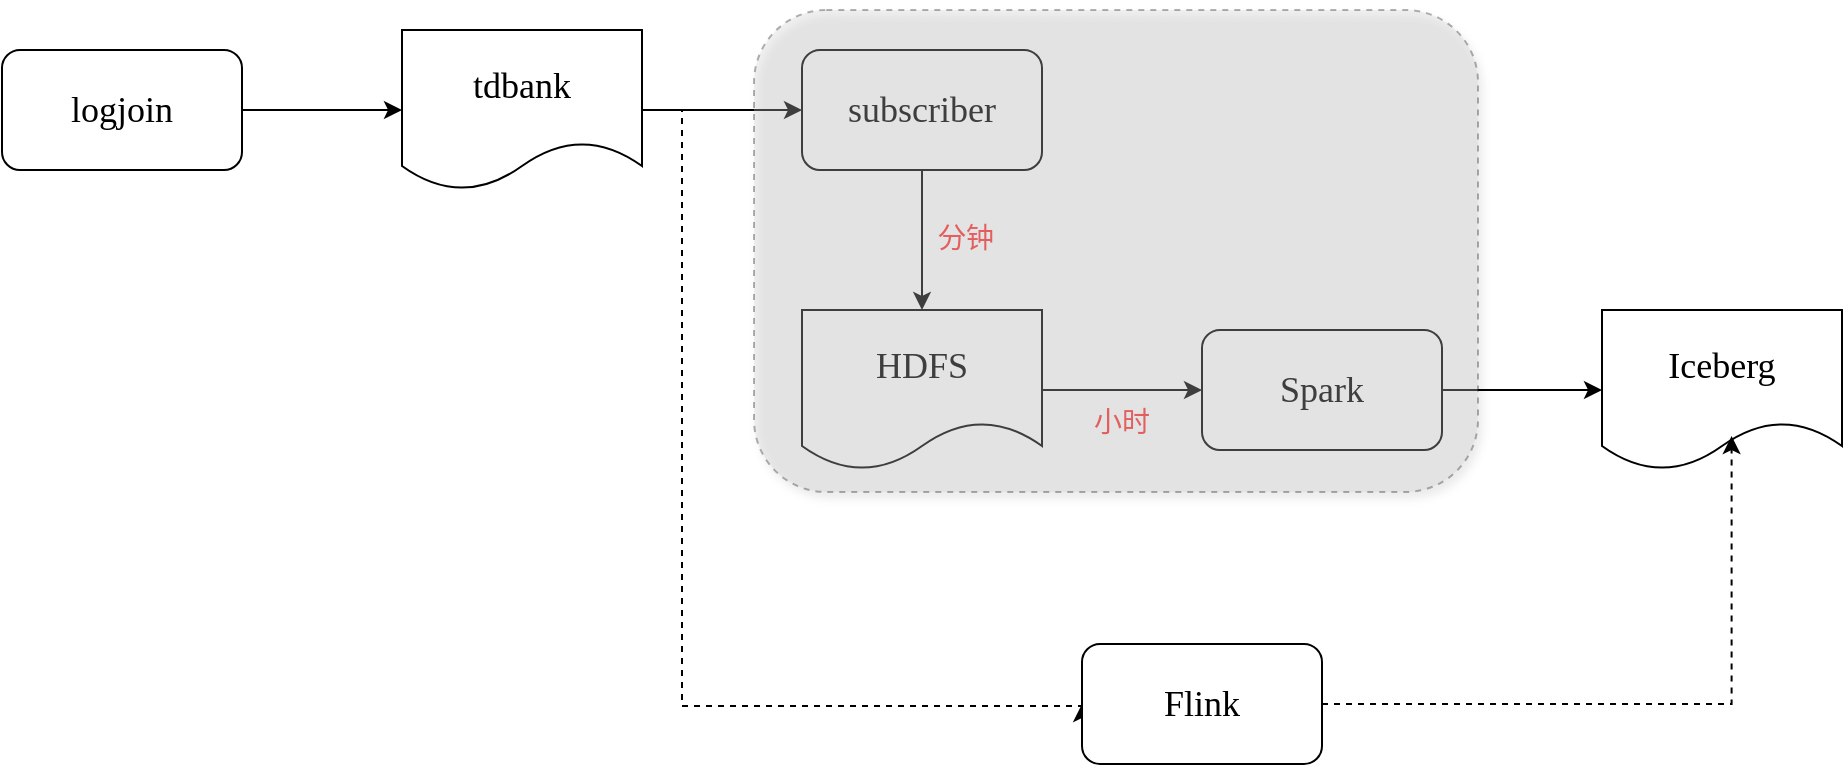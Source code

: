 <mxfile version="20.2.6" type="github">
  <diagram id="C5RBs43oDa-KdzZeNtuy" name="Page-1">
    <mxGraphModel dx="1550" dy="920" grid="0" gridSize="10" guides="1" tooltips="1" connect="1" arrows="1" fold="1" page="0" pageScale="1" pageWidth="827" pageHeight="1169" background="#ffffff" math="0" shadow="0">
      <root>
        <mxCell id="WIyWlLk6GJQsqaUBKTNV-0" />
        <mxCell id="WIyWlLk6GJQsqaUBKTNV-1" parent="WIyWlLk6GJQsqaUBKTNV-0" />
        <mxCell id="4zq6Z9hvfX1dXGgdnzub-2" value="" style="edgeStyle=orthogonalEdgeStyle;rounded=0;orthogonalLoop=1;jettySize=auto;html=1;fontFamily=Verdana;fontSize=18;" edge="1" parent="WIyWlLk6GJQsqaUBKTNV-1" source="4zq6Z9hvfX1dXGgdnzub-0" target="4zq6Z9hvfX1dXGgdnzub-1">
          <mxGeometry relative="1" as="geometry" />
        </mxCell>
        <mxCell id="4zq6Z9hvfX1dXGgdnzub-0" value="&lt;font face=&quot;Verdana&quot; style=&quot;font-size: 18px;&quot;&gt;logjoin&lt;/font&gt;" style="rounded=1;whiteSpace=wrap;html=1;" vertex="1" parent="WIyWlLk6GJQsqaUBKTNV-1">
          <mxGeometry x="46" y="384" width="120" height="60" as="geometry" />
        </mxCell>
        <mxCell id="4zq6Z9hvfX1dXGgdnzub-4" value="" style="edgeStyle=orthogonalEdgeStyle;rounded=0;orthogonalLoop=1;jettySize=auto;html=1;fontFamily=Verdana;fontSize=18;" edge="1" parent="WIyWlLk6GJQsqaUBKTNV-1" source="4zq6Z9hvfX1dXGgdnzub-1" target="4zq6Z9hvfX1dXGgdnzub-3">
          <mxGeometry relative="1" as="geometry" />
        </mxCell>
        <mxCell id="4zq6Z9hvfX1dXGgdnzub-18" style="edgeStyle=orthogonalEdgeStyle;rounded=0;orthogonalLoop=1;jettySize=auto;html=1;entryX=0;entryY=0.5;entryDx=0;entryDy=0;fontFamily=Times New Roman;fontSize=14;fontColor=#FF3333;dashed=1;" edge="1" parent="WIyWlLk6GJQsqaUBKTNV-1" source="4zq6Z9hvfX1dXGgdnzub-1" target="4zq6Z9hvfX1dXGgdnzub-16">
          <mxGeometry relative="1" as="geometry">
            <Array as="points">
              <mxPoint x="386" y="414" />
              <mxPoint x="386" y="712" />
            </Array>
          </mxGeometry>
        </mxCell>
        <mxCell id="4zq6Z9hvfX1dXGgdnzub-1" value="&lt;span style=&quot;font-family: Verdana; font-size: 18px;&quot;&gt;tdbank&lt;/span&gt;" style="shape=document;whiteSpace=wrap;html=1;boundedLbl=1;rounded=1;" vertex="1" parent="WIyWlLk6GJQsqaUBKTNV-1">
          <mxGeometry x="246" y="374" width="120" height="80" as="geometry" />
        </mxCell>
        <mxCell id="4zq6Z9hvfX1dXGgdnzub-8" value="" style="edgeStyle=orthogonalEdgeStyle;rounded=0;orthogonalLoop=1;jettySize=auto;html=1;fontFamily=Verdana;fontSize=18;" edge="1" parent="WIyWlLk6GJQsqaUBKTNV-1" source="4zq6Z9hvfX1dXGgdnzub-3" target="4zq6Z9hvfX1dXGgdnzub-7">
          <mxGeometry relative="1" as="geometry" />
        </mxCell>
        <mxCell id="4zq6Z9hvfX1dXGgdnzub-3" value="&lt;font face=&quot;Verdana&quot;&gt;&lt;span style=&quot;font-size: 18px;&quot;&gt;subscriber&lt;/span&gt;&lt;/font&gt;" style="whiteSpace=wrap;html=1;rounded=1;" vertex="1" parent="WIyWlLk6GJQsqaUBKTNV-1">
          <mxGeometry x="446" y="384" width="120" height="60" as="geometry" />
        </mxCell>
        <mxCell id="4zq6Z9hvfX1dXGgdnzub-10" value="" style="edgeStyle=orthogonalEdgeStyle;rounded=0;orthogonalLoop=1;jettySize=auto;html=1;fontFamily=Verdana;fontSize=18;" edge="1" parent="WIyWlLk6GJQsqaUBKTNV-1" source="4zq6Z9hvfX1dXGgdnzub-7" target="4zq6Z9hvfX1dXGgdnzub-9">
          <mxGeometry relative="1" as="geometry" />
        </mxCell>
        <mxCell id="4zq6Z9hvfX1dXGgdnzub-7" value="&lt;span style=&quot;font-family: Verdana; font-size: 18px;&quot;&gt;HDFS&lt;/span&gt;" style="shape=document;whiteSpace=wrap;html=1;boundedLbl=1;rounded=1;" vertex="1" parent="WIyWlLk6GJQsqaUBKTNV-1">
          <mxGeometry x="446" y="514" width="120" height="80" as="geometry" />
        </mxCell>
        <mxCell id="4zq6Z9hvfX1dXGgdnzub-12" value="" style="edgeStyle=orthogonalEdgeStyle;rounded=0;orthogonalLoop=1;jettySize=auto;html=1;fontFamily=Verdana;fontSize=18;" edge="1" parent="WIyWlLk6GJQsqaUBKTNV-1" source="4zq6Z9hvfX1dXGgdnzub-9" target="4zq6Z9hvfX1dXGgdnzub-11">
          <mxGeometry relative="1" as="geometry" />
        </mxCell>
        <mxCell id="4zq6Z9hvfX1dXGgdnzub-9" value="&lt;font face=&quot;Verdana&quot;&gt;&lt;span style=&quot;font-size: 18px;&quot;&gt;Spark&lt;/span&gt;&lt;/font&gt;" style="whiteSpace=wrap;html=1;rounded=1;" vertex="1" parent="WIyWlLk6GJQsqaUBKTNV-1">
          <mxGeometry x="646" y="524" width="120" height="60" as="geometry" />
        </mxCell>
        <mxCell id="4zq6Z9hvfX1dXGgdnzub-11" value="&lt;span style=&quot;font-family: Verdana; font-size: 18px;&quot;&gt;Iceberg&lt;/span&gt;" style="shape=document;whiteSpace=wrap;html=1;boundedLbl=1;rounded=1;" vertex="1" parent="WIyWlLk6GJQsqaUBKTNV-1">
          <mxGeometry x="846" y="514" width="120" height="80" as="geometry" />
        </mxCell>
        <mxCell id="4zq6Z9hvfX1dXGgdnzub-13" value="&lt;font color=&quot;#ff3333&quot; style=&quot;font-size: 14px;&quot; face=&quot;Times New Roman&quot;&gt;分钟&lt;/font&gt;" style="text;html=1;strokeColor=none;fillColor=none;align=center;verticalAlign=middle;whiteSpace=wrap;rounded=0;fontFamily=Verdana;fontSize=18;" vertex="1" parent="WIyWlLk6GJQsqaUBKTNV-1">
          <mxGeometry x="498" y="462" width="60" height="30" as="geometry" />
        </mxCell>
        <mxCell id="4zq6Z9hvfX1dXGgdnzub-15" value="&lt;font color=&quot;#ff3333&quot; style=&quot;font-size: 14px;&quot; face=&quot;Times New Roman&quot;&gt;小时&lt;/font&gt;" style="text;html=1;strokeColor=none;fillColor=none;align=center;verticalAlign=middle;whiteSpace=wrap;rounded=0;fontFamily=Verdana;fontSize=18;" vertex="1" parent="WIyWlLk6GJQsqaUBKTNV-1">
          <mxGeometry x="576" y="554" width="60" height="30" as="geometry" />
        </mxCell>
        <mxCell id="4zq6Z9hvfX1dXGgdnzub-19" style="edgeStyle=orthogonalEdgeStyle;rounded=0;orthogonalLoop=1;jettySize=auto;html=1;exitX=1;exitY=0.5;exitDx=0;exitDy=0;entryX=0.54;entryY=0.788;entryDx=0;entryDy=0;entryPerimeter=0;dashed=1;fontFamily=Times New Roman;fontSize=14;fontColor=#FF3333;" edge="1" parent="WIyWlLk6GJQsqaUBKTNV-1" source="4zq6Z9hvfX1dXGgdnzub-16" target="4zq6Z9hvfX1dXGgdnzub-11">
          <mxGeometry relative="1" as="geometry" />
        </mxCell>
        <mxCell id="4zq6Z9hvfX1dXGgdnzub-16" value="&lt;font face=&quot;Verdana&quot;&gt;&lt;span style=&quot;font-size: 18px;&quot;&gt;Flink&lt;/span&gt;&lt;/font&gt;" style="whiteSpace=wrap;html=1;rounded=1;" vertex="1" parent="WIyWlLk6GJQsqaUBKTNV-1">
          <mxGeometry x="586" y="681" width="120" height="60" as="geometry" />
        </mxCell>
        <mxCell id="4zq6Z9hvfX1dXGgdnzub-20" value="" style="rounded=1;whiteSpace=wrap;html=1;fontFamily=Times New Roman;fontSize=14;fontColor=#FF3333;shadow=1;fillColor=#CCCCCC;dashed=1;glass=0;gradientColor=none;opacity=30;" vertex="1" parent="WIyWlLk6GJQsqaUBKTNV-1">
          <mxGeometry x="422" y="364" width="362" height="241" as="geometry" />
        </mxCell>
      </root>
    </mxGraphModel>
  </diagram>
</mxfile>
